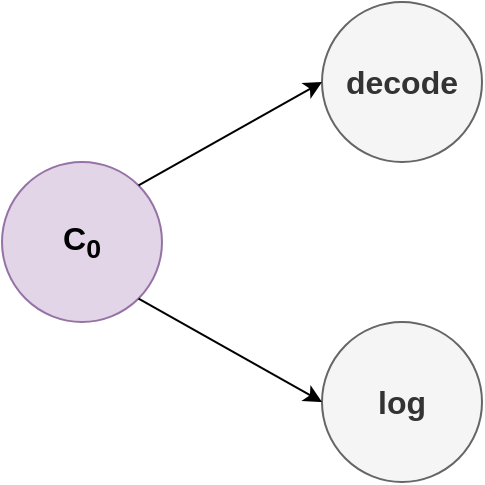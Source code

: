 <mxfile version="20.0.3" type="device"><diagram name="Page-1" id="42789a77-a242-8287-6e28-9cd8cfd52e62"><mxGraphModel dx="788" dy="518" grid="1" gridSize="10" guides="1" tooltips="1" connect="1" arrows="1" fold="1" page="1" pageScale="1" pageWidth="1100" pageHeight="850" background="none" math="0" shadow="0"><root><mxCell id="0"/><mxCell id="1" parent="0"/><mxCell id="RXzZ0kTApku4aT5u5Mq1-1" value="&lt;font style=&quot;font-size: 16px;&quot;&gt;&lt;b&gt;C&lt;sub&gt;0&lt;/sub&gt;&lt;/b&gt;&lt;/font&gt;" style="ellipse;whiteSpace=wrap;html=1;fillColor=#e1d5e7;strokeColor=#9673a6;" vertex="1" parent="1"><mxGeometry x="160" y="240" width="80" height="80" as="geometry"/></mxCell><mxCell id="RXzZ0kTApku4aT5u5Mq1-3" value="&lt;font style=&quot;font-size: 16px;&quot;&gt;&lt;b&gt;decode&lt;/b&gt;&lt;/font&gt;" style="ellipse;whiteSpace=wrap;html=1;fillColor=#f5f5f5;strokeColor=#666666;fontColor=#333333;" vertex="1" parent="1"><mxGeometry x="320" y="160" width="80" height="80" as="geometry"/></mxCell><mxCell id="RXzZ0kTApku4aT5u5Mq1-4" value="&lt;font style=&quot;font-size: 16px;&quot;&gt;&lt;b&gt;log&lt;/b&gt;&lt;/font&gt;" style="ellipse;whiteSpace=wrap;html=1;fillColor=#f5f5f5;strokeColor=#666666;fontColor=#333333;" vertex="1" parent="1"><mxGeometry x="320" y="320" width="80" height="80" as="geometry"/></mxCell><mxCell id="RXzZ0kTApku4aT5u5Mq1-7" value="" style="endArrow=classic;html=1;rounded=0;fontSize=16;exitX=1;exitY=0;exitDx=0;exitDy=0;entryX=0;entryY=0.5;entryDx=0;entryDy=0;" edge="1" parent="1" source="RXzZ0kTApku4aT5u5Mq1-1" target="RXzZ0kTApku4aT5u5Mq1-3"><mxGeometry width="50" height="50" relative="1" as="geometry"><mxPoint x="240" y="300" as="sourcePoint"/><mxPoint x="290" y="250" as="targetPoint"/></mxGeometry></mxCell><mxCell id="RXzZ0kTApku4aT5u5Mq1-8" value="" style="endArrow=classic;html=1;rounded=0;fontSize=16;exitX=1;exitY=1;exitDx=0;exitDy=0;entryX=0;entryY=0.5;entryDx=0;entryDy=0;" edge="1" parent="1" source="RXzZ0kTApku4aT5u5Mq1-1" target="RXzZ0kTApku4aT5u5Mq1-4"><mxGeometry width="50" height="50" relative="1" as="geometry"><mxPoint x="220" y="400" as="sourcePoint"/><mxPoint x="270" y="350" as="targetPoint"/></mxGeometry></mxCell></root></mxGraphModel></diagram></mxfile>